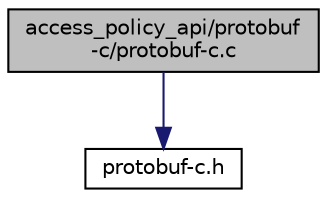 digraph "access_policy_api/protobuf-c/protobuf-c.c"
{
  edge [fontname="Helvetica",fontsize="10",labelfontname="Helvetica",labelfontsize="10"];
  node [fontname="Helvetica",fontsize="10",shape=record];
  Node0 [label="access_policy_api/protobuf\l-c/protobuf-c.c",height=0.2,width=0.4,color="black", fillcolor="grey75", style="filled", fontcolor="black"];
  Node0 -> Node1 [color="midnightblue",fontsize="10",style="solid",fontname="Helvetica"];
  Node1 [label="protobuf-c.h",height=0.2,width=0.4,color="black", fillcolor="white", style="filled",URL="$protobuf-c_8h.html"];
}
